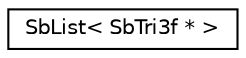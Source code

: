 digraph "Graphical Class Hierarchy"
{
 // LATEX_PDF_SIZE
  edge [fontname="Helvetica",fontsize="10",labelfontname="Helvetica",labelfontsize="10"];
  node [fontname="Helvetica",fontsize="10",shape=record];
  rankdir="LR";
  Node0 [label="SbList\< SbTri3f * \>",height=0.2,width=0.4,color="black", fillcolor="white", style="filled",URL="$classSbList.html",tooltip=" "];
}
